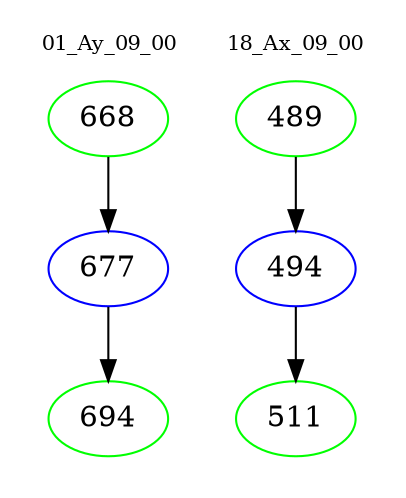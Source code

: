 digraph{
subgraph cluster_0 {
color = white
label = "01_Ay_09_00";
fontsize=10;
T0_668 [label="668", color="green"]
T0_668 -> T0_677 [color="black"]
T0_677 [label="677", color="blue"]
T0_677 -> T0_694 [color="black"]
T0_694 [label="694", color="green"]
}
subgraph cluster_1 {
color = white
label = "18_Ax_09_00";
fontsize=10;
T1_489 [label="489", color="green"]
T1_489 -> T1_494 [color="black"]
T1_494 [label="494", color="blue"]
T1_494 -> T1_511 [color="black"]
T1_511 [label="511", color="green"]
}
}
